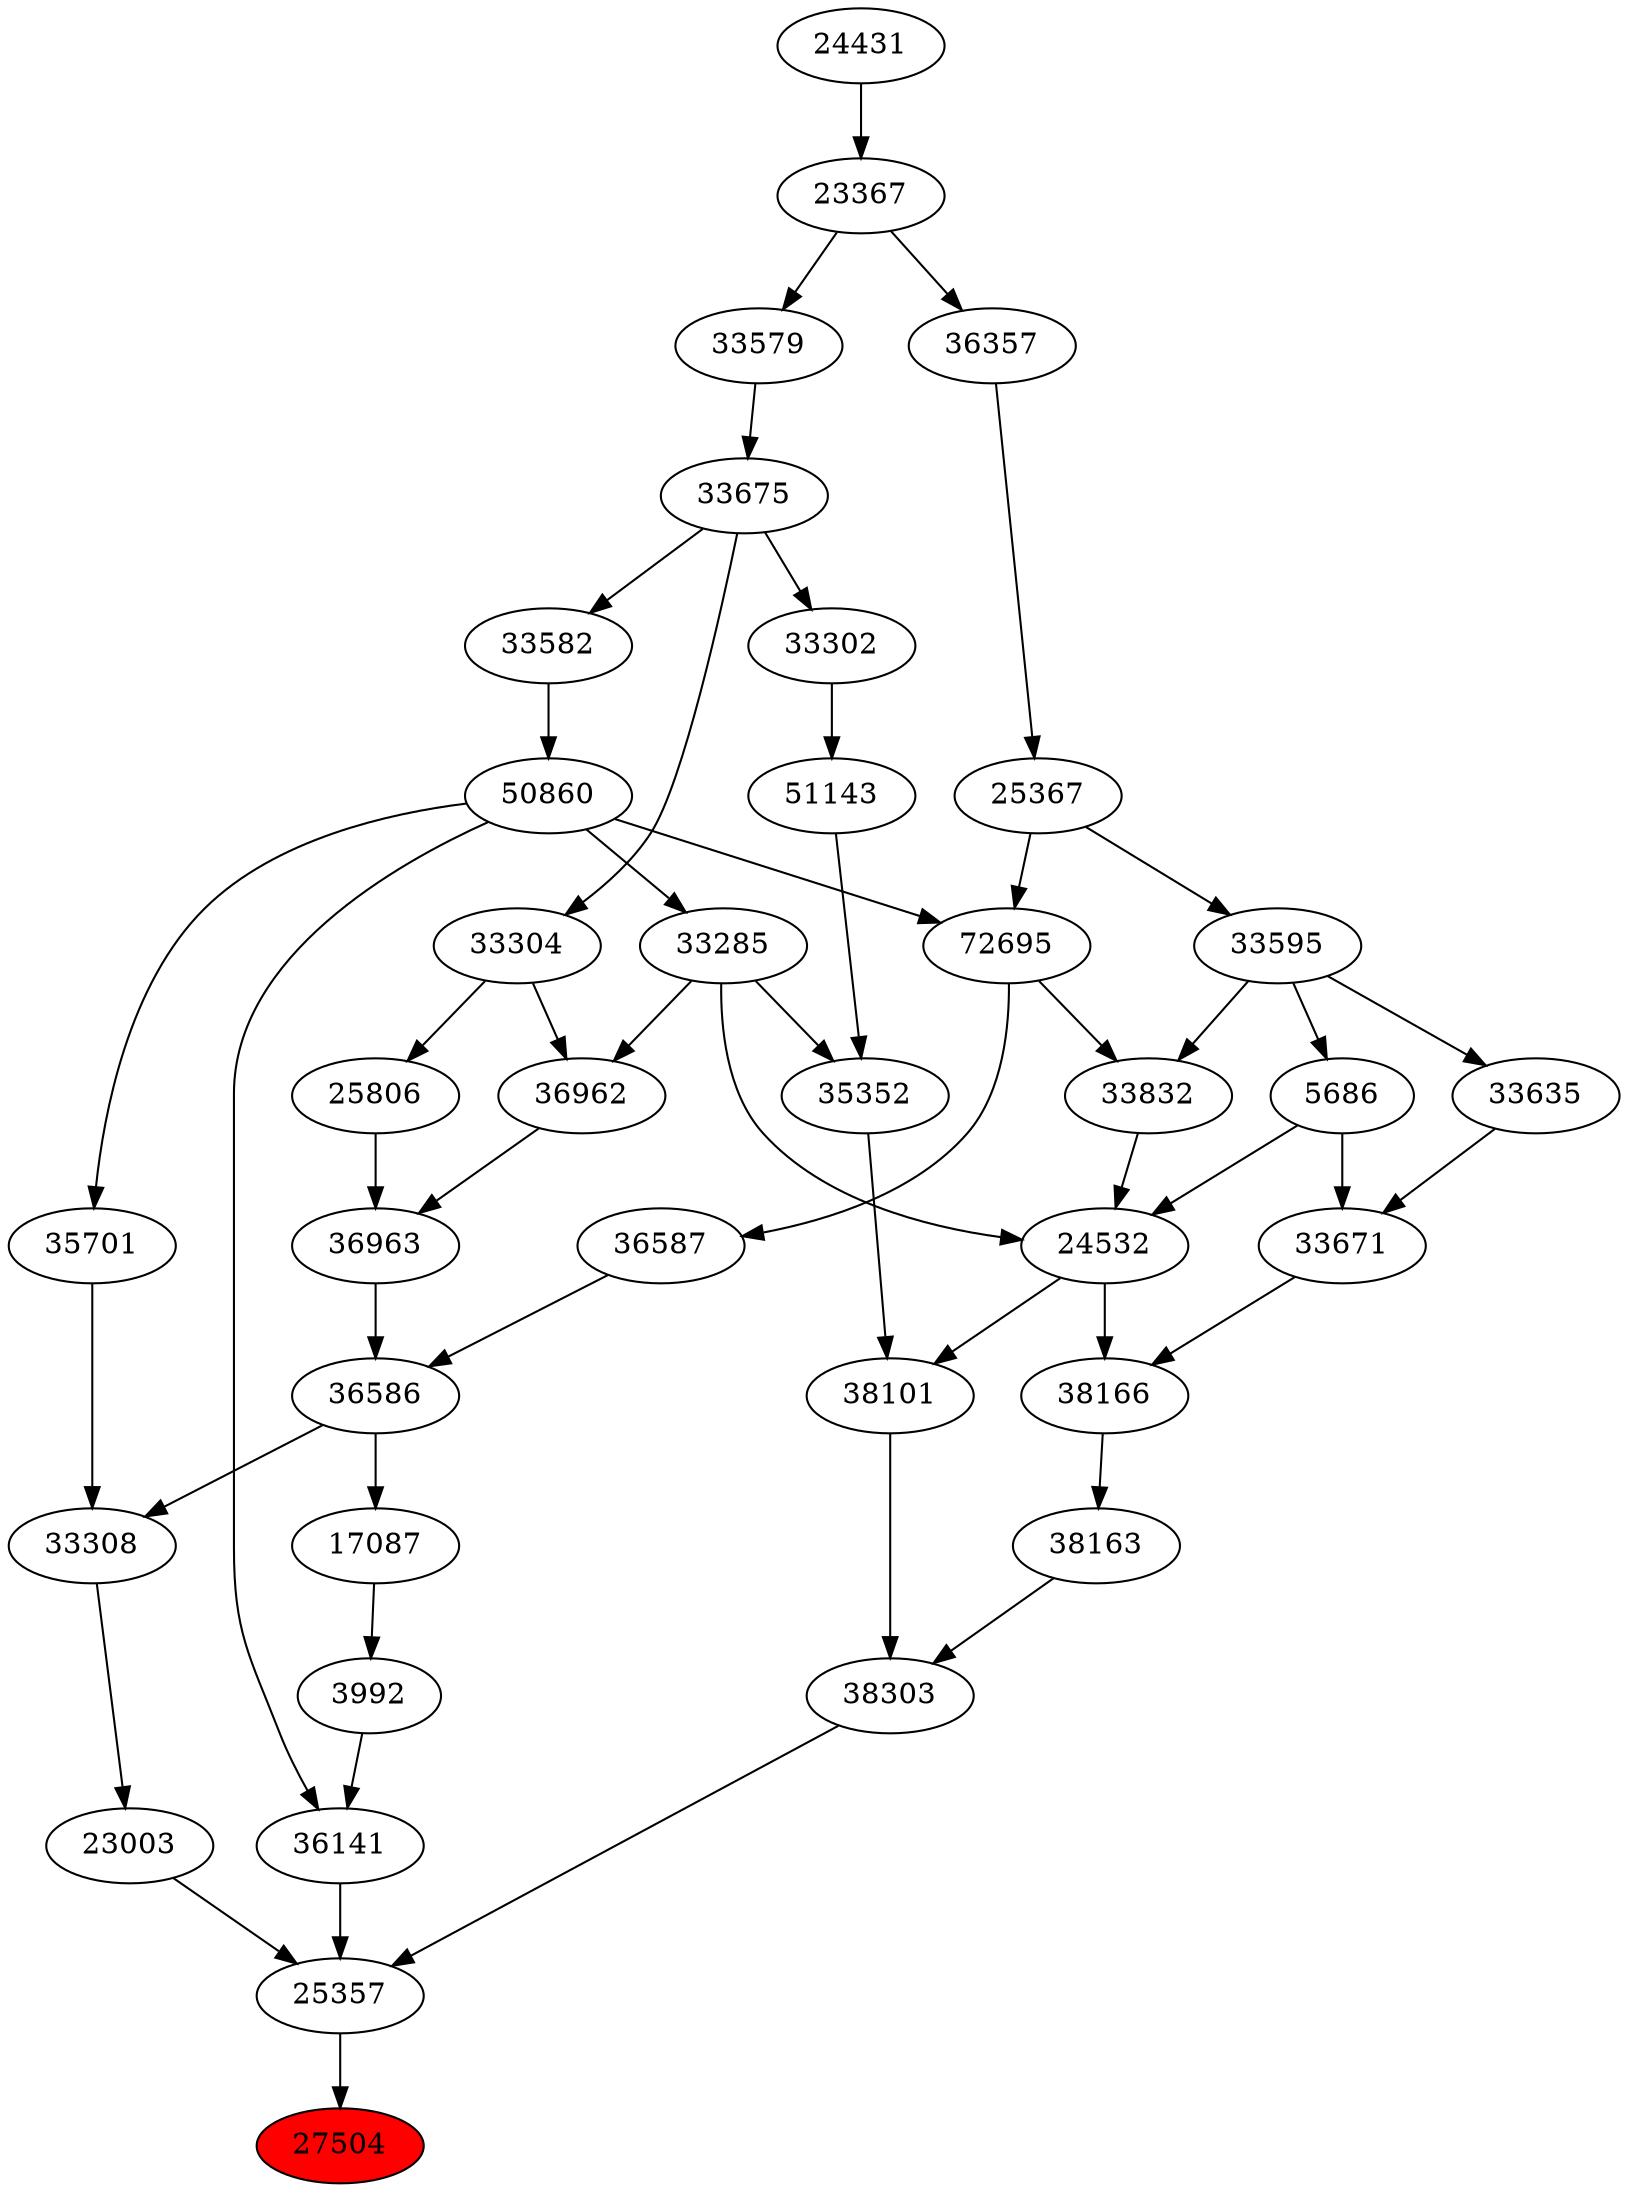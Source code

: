 strict digraph{ 
27504 [label="27504" fillcolor=red style=filled]
25357 -> 27504
25357 [label="25357"]
38303 -> 25357
23003 -> 25357
36141 -> 25357
38303 [label="38303"]
38163 -> 38303
38101 -> 38303
23003 [label="23003"]
33308 -> 23003
36141 [label="36141"]
50860 -> 36141
3992 -> 36141
38163 [label="38163"]
38166 -> 38163
38101 [label="38101"]
24532 -> 38101
35352 -> 38101
33308 [label="33308"]
36586 -> 33308
35701 -> 33308
50860 [label="50860"]
33582 -> 50860
3992 [label="3992"]
17087 -> 3992
38166 [label="38166"]
24532 -> 38166
33671 -> 38166
24532 [label="24532"]
33285 -> 24532
5686 -> 24532
33832 -> 24532
35352 [label="35352"]
33285 -> 35352
51143 -> 35352
36586 [label="36586"]
36587 -> 36586
36963 -> 36586
35701 [label="35701"]
50860 -> 35701
33582 [label="33582"]
33675 -> 33582
17087 [label="17087"]
36586 -> 17087
33671 [label="33671"]
5686 -> 33671
33635 -> 33671
33285 [label="33285"]
50860 -> 33285
5686 [label="5686"]
33595 -> 5686
33832 [label="33832"]
72695 -> 33832
33595 -> 33832
51143 [label="51143"]
33302 -> 51143
36587 [label="36587"]
72695 -> 36587
36963 [label="36963"]
36962 -> 36963
25806 -> 36963
33675 [label="33675"]
33579 -> 33675
33635 [label="33635"]
33595 -> 33635
33595 [label="33595"]
25367 -> 33595
72695 [label="72695"]
50860 -> 72695
25367 -> 72695
33302 [label="33302"]
33675 -> 33302
36962 [label="36962"]
33285 -> 36962
33304 -> 36962
25806 [label="25806"]
33304 -> 25806
33579 [label="33579"]
23367 -> 33579
25367 [label="25367"]
36357 -> 25367
33304 [label="33304"]
33675 -> 33304
23367 [label="23367"]
24431 -> 23367
36357 [label="36357"]
23367 -> 36357
24431 [label="24431"]
}